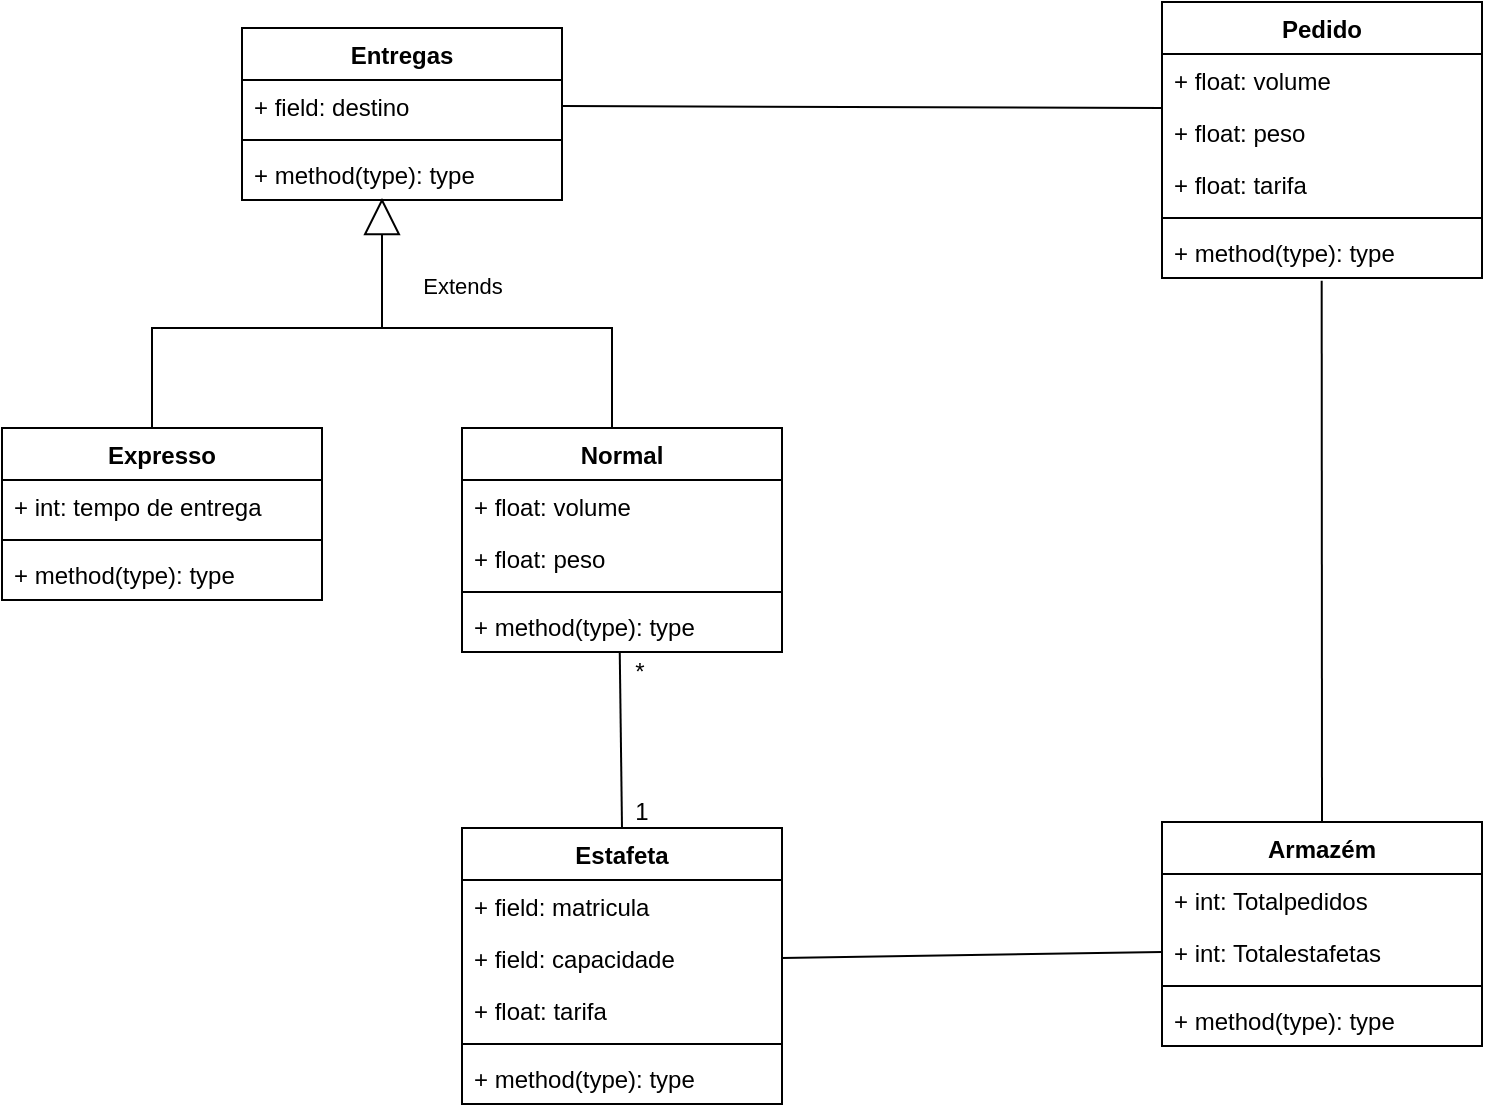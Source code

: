 <mxfile version="17.4.0" type="device"><diagram id="C5RBs43oDa-KdzZeNtuy" name="Page-1"><mxGraphModel dx="1635" dy="944" grid="1" gridSize="10" guides="1" tooltips="1" connect="1" arrows="1" fold="1" page="1" pageScale="1" pageWidth="827" pageHeight="1169" math="0" shadow="0"><root><mxCell id="WIyWlLk6GJQsqaUBKTNV-0"/><mxCell id="WIyWlLk6GJQsqaUBKTNV-1" parent="WIyWlLk6GJQsqaUBKTNV-0"/><mxCell id="1VhzgwtZWoN1v7OgEvMc-3" value="Extends" style="endArrow=block;endSize=16;endFill=0;html=1;rounded=0;exitX=0.5;exitY=0;exitDx=0;exitDy=0;entryX=0.5;entryY=1;entryDx=0;entryDy=0;" edge="1" parent="WIyWlLk6GJQsqaUBKTNV-1"><mxGeometry x="0.623" y="-40" width="160" relative="1" as="geometry"><mxPoint x="275" y="700" as="sourcePoint"/><mxPoint x="390" y="585" as="targetPoint"/><Array as="points"><mxPoint x="275" y="650"/><mxPoint x="390" y="650"/></Array><mxPoint as="offset"/></mxGeometry></mxCell><mxCell id="1VhzgwtZWoN1v7OgEvMc-9" value="" style="endArrow=none;html=1;rounded=0;entryX=0.5;entryY=0;entryDx=0;entryDy=0;" edge="1" parent="WIyWlLk6GJQsqaUBKTNV-1"><mxGeometry width="50" height="50" relative="1" as="geometry"><mxPoint x="390" y="650" as="sourcePoint"/><mxPoint x="505" y="700" as="targetPoint"/><Array as="points"><mxPoint x="505" y="650"/></Array></mxGeometry></mxCell><mxCell id="1VhzgwtZWoN1v7OgEvMc-10" value="Entregas" style="swimlane;fontStyle=1;align=center;verticalAlign=top;childLayout=stackLayout;horizontal=1;startSize=26;horizontalStack=0;resizeParent=1;resizeParentMax=0;resizeLast=0;collapsible=1;marginBottom=0;" vertex="1" parent="WIyWlLk6GJQsqaUBKTNV-1"><mxGeometry x="320" y="500" width="160" height="86" as="geometry"/></mxCell><mxCell id="1VhzgwtZWoN1v7OgEvMc-11" value="+ field: destino" style="text;strokeColor=none;fillColor=none;align=left;verticalAlign=top;spacingLeft=4;spacingRight=4;overflow=hidden;rotatable=0;points=[[0,0.5],[1,0.5]];portConstraint=eastwest;" vertex="1" parent="1VhzgwtZWoN1v7OgEvMc-10"><mxGeometry y="26" width="160" height="26" as="geometry"/></mxCell><mxCell id="1VhzgwtZWoN1v7OgEvMc-12" value="" style="line;strokeWidth=1;fillColor=none;align=left;verticalAlign=middle;spacingTop=-1;spacingLeft=3;spacingRight=3;rotatable=0;labelPosition=right;points=[];portConstraint=eastwest;" vertex="1" parent="1VhzgwtZWoN1v7OgEvMc-10"><mxGeometry y="52" width="160" height="8" as="geometry"/></mxCell><mxCell id="1VhzgwtZWoN1v7OgEvMc-13" value="+ method(type): type" style="text;strokeColor=none;fillColor=none;align=left;verticalAlign=top;spacingLeft=4;spacingRight=4;overflow=hidden;rotatable=0;points=[[0,0.5],[1,0.5]];portConstraint=eastwest;" vertex="1" parent="1VhzgwtZWoN1v7OgEvMc-10"><mxGeometry y="60" width="160" height="26" as="geometry"/></mxCell><mxCell id="1VhzgwtZWoN1v7OgEvMc-15" value="Expresso" style="swimlane;fontStyle=1;align=center;verticalAlign=top;childLayout=stackLayout;horizontal=1;startSize=26;horizontalStack=0;resizeParent=1;resizeParentMax=0;resizeLast=0;collapsible=1;marginBottom=0;" vertex="1" parent="WIyWlLk6GJQsqaUBKTNV-1"><mxGeometry x="200" y="700" width="160" height="86" as="geometry"/></mxCell><mxCell id="1VhzgwtZWoN1v7OgEvMc-16" value="+ int: tempo de entrega" style="text;strokeColor=none;fillColor=none;align=left;verticalAlign=top;spacingLeft=4;spacingRight=4;overflow=hidden;rotatable=0;points=[[0,0.5],[1,0.5]];portConstraint=eastwest;" vertex="1" parent="1VhzgwtZWoN1v7OgEvMc-15"><mxGeometry y="26" width="160" height="26" as="geometry"/></mxCell><mxCell id="1VhzgwtZWoN1v7OgEvMc-17" value="" style="line;strokeWidth=1;fillColor=none;align=left;verticalAlign=middle;spacingTop=-1;spacingLeft=3;spacingRight=3;rotatable=0;labelPosition=right;points=[];portConstraint=eastwest;" vertex="1" parent="1VhzgwtZWoN1v7OgEvMc-15"><mxGeometry y="52" width="160" height="8" as="geometry"/></mxCell><mxCell id="1VhzgwtZWoN1v7OgEvMc-18" value="+ method(type): type" style="text;strokeColor=none;fillColor=none;align=left;verticalAlign=top;spacingLeft=4;spacingRight=4;overflow=hidden;rotatable=0;points=[[0,0.5],[1,0.5]];portConstraint=eastwest;" vertex="1" parent="1VhzgwtZWoN1v7OgEvMc-15"><mxGeometry y="60" width="160" height="26" as="geometry"/></mxCell><mxCell id="1VhzgwtZWoN1v7OgEvMc-20" value="Normal" style="swimlane;fontStyle=1;align=center;verticalAlign=top;childLayout=stackLayout;horizontal=1;startSize=26;horizontalStack=0;resizeParent=1;resizeParentMax=0;resizeLast=0;collapsible=1;marginBottom=0;" vertex="1" parent="WIyWlLk6GJQsqaUBKTNV-1"><mxGeometry x="430" y="700" width="160" height="112" as="geometry"/></mxCell><mxCell id="1VhzgwtZWoN1v7OgEvMc-21" value="+ float: volume" style="text;strokeColor=none;fillColor=none;align=left;verticalAlign=top;spacingLeft=4;spacingRight=4;overflow=hidden;rotatable=0;points=[[0,0.5],[1,0.5]];portConstraint=eastwest;" vertex="1" parent="1VhzgwtZWoN1v7OgEvMc-20"><mxGeometry y="26" width="160" height="26" as="geometry"/></mxCell><mxCell id="1VhzgwtZWoN1v7OgEvMc-24" value="+ float: peso" style="text;strokeColor=none;fillColor=none;align=left;verticalAlign=top;spacingLeft=4;spacingRight=4;overflow=hidden;rotatable=0;points=[[0,0.5],[1,0.5]];portConstraint=eastwest;" vertex="1" parent="1VhzgwtZWoN1v7OgEvMc-20"><mxGeometry y="52" width="160" height="26" as="geometry"/></mxCell><mxCell id="1VhzgwtZWoN1v7OgEvMc-22" value="" style="line;strokeWidth=1;fillColor=none;align=left;verticalAlign=middle;spacingTop=-1;spacingLeft=3;spacingRight=3;rotatable=0;labelPosition=right;points=[];portConstraint=eastwest;" vertex="1" parent="1VhzgwtZWoN1v7OgEvMc-20"><mxGeometry y="78" width="160" height="8" as="geometry"/></mxCell><mxCell id="1VhzgwtZWoN1v7OgEvMc-23" value="+ method(type): type" style="text;strokeColor=none;fillColor=none;align=left;verticalAlign=top;spacingLeft=4;spacingRight=4;overflow=hidden;rotatable=0;points=[[0,0.5],[1,0.5]];portConstraint=eastwest;" vertex="1" parent="1VhzgwtZWoN1v7OgEvMc-20"><mxGeometry y="86" width="160" height="26" as="geometry"/></mxCell><mxCell id="1VhzgwtZWoN1v7OgEvMc-30" value="Estafeta" style="swimlane;fontStyle=1;align=center;verticalAlign=top;childLayout=stackLayout;horizontal=1;startSize=26;horizontalStack=0;resizeParent=1;resizeParentMax=0;resizeLast=0;collapsible=1;marginBottom=0;" vertex="1" parent="WIyWlLk6GJQsqaUBKTNV-1"><mxGeometry x="430" y="900" width="160" height="138" as="geometry"/></mxCell><mxCell id="1VhzgwtZWoN1v7OgEvMc-31" value="+ field: matricula" style="text;strokeColor=none;fillColor=none;align=left;verticalAlign=top;spacingLeft=4;spacingRight=4;overflow=hidden;rotatable=0;points=[[0,0.5],[1,0.5]];portConstraint=eastwest;" vertex="1" parent="1VhzgwtZWoN1v7OgEvMc-30"><mxGeometry y="26" width="160" height="26" as="geometry"/></mxCell><mxCell id="1VhzgwtZWoN1v7OgEvMc-39" value="+ field: capacidade" style="text;strokeColor=none;fillColor=none;align=left;verticalAlign=top;spacingLeft=4;spacingRight=4;overflow=hidden;rotatable=0;points=[[0,0.5],[1,0.5]];portConstraint=eastwest;" vertex="1" parent="1VhzgwtZWoN1v7OgEvMc-30"><mxGeometry y="52" width="160" height="26" as="geometry"/></mxCell><mxCell id="1VhzgwtZWoN1v7OgEvMc-40" value="+ float: tarifa" style="text;strokeColor=none;fillColor=none;align=left;verticalAlign=top;spacingLeft=4;spacingRight=4;overflow=hidden;rotatable=0;points=[[0,0.5],[1,0.5]];portConstraint=eastwest;" vertex="1" parent="1VhzgwtZWoN1v7OgEvMc-30"><mxGeometry y="78" width="160" height="26" as="geometry"/></mxCell><mxCell id="1VhzgwtZWoN1v7OgEvMc-32" value="" style="line;strokeWidth=1;fillColor=none;align=left;verticalAlign=middle;spacingTop=-1;spacingLeft=3;spacingRight=3;rotatable=0;labelPosition=right;points=[];portConstraint=eastwest;" vertex="1" parent="1VhzgwtZWoN1v7OgEvMc-30"><mxGeometry y="104" width="160" height="8" as="geometry"/></mxCell><mxCell id="1VhzgwtZWoN1v7OgEvMc-33" value="+ method(type): type" style="text;strokeColor=none;fillColor=none;align=left;verticalAlign=top;spacingLeft=4;spacingRight=4;overflow=hidden;rotatable=0;points=[[0,0.5],[1,0.5]];portConstraint=eastwest;" vertex="1" parent="1VhzgwtZWoN1v7OgEvMc-30"><mxGeometry y="112" width="160" height="26" as="geometry"/></mxCell><mxCell id="1VhzgwtZWoN1v7OgEvMc-35" value="" style="endArrow=none;html=1;rounded=0;exitX=0.5;exitY=0;exitDx=0;exitDy=0;entryX=0.493;entryY=1.014;entryDx=0;entryDy=0;entryPerimeter=0;" edge="1" parent="WIyWlLk6GJQsqaUBKTNV-1" source="1VhzgwtZWoN1v7OgEvMc-30" target="1VhzgwtZWoN1v7OgEvMc-23"><mxGeometry width="50" height="50" relative="1" as="geometry"><mxPoint x="500" y="860" as="sourcePoint"/><mxPoint x="550" y="810" as="targetPoint"/></mxGeometry></mxCell><mxCell id="1VhzgwtZWoN1v7OgEvMc-37" value="*" style="text;html=1;strokeColor=none;fillColor=none;align=center;verticalAlign=middle;whiteSpace=wrap;rounded=0;" vertex="1" parent="WIyWlLk6GJQsqaUBKTNV-1"><mxGeometry x="509" y="817" width="20" height="10" as="geometry"/></mxCell><mxCell id="1VhzgwtZWoN1v7OgEvMc-38" value="1" style="text;html=1;strokeColor=none;fillColor=none;align=center;verticalAlign=middle;whiteSpace=wrap;rounded=0;" vertex="1" parent="WIyWlLk6GJQsqaUBKTNV-1"><mxGeometry x="510" y="887" width="20" height="10" as="geometry"/></mxCell><mxCell id="1VhzgwtZWoN1v7OgEvMc-41" value="Pedido" style="swimlane;fontStyle=1;align=center;verticalAlign=top;childLayout=stackLayout;horizontal=1;startSize=26;horizontalStack=0;resizeParent=1;resizeParentMax=0;resizeLast=0;collapsible=1;marginBottom=0;" vertex="1" parent="WIyWlLk6GJQsqaUBKTNV-1"><mxGeometry x="780" y="487" width="160" height="138" as="geometry"/></mxCell><mxCell id="1VhzgwtZWoN1v7OgEvMc-42" value="+ float: volume" style="text;strokeColor=none;fillColor=none;align=left;verticalAlign=top;spacingLeft=4;spacingRight=4;overflow=hidden;rotatable=0;points=[[0,0.5],[1,0.5]];portConstraint=eastwest;" vertex="1" parent="1VhzgwtZWoN1v7OgEvMc-41"><mxGeometry y="26" width="160" height="26" as="geometry"/></mxCell><mxCell id="1VhzgwtZWoN1v7OgEvMc-43" value="+ float: peso" style="text;strokeColor=none;fillColor=none;align=left;verticalAlign=top;spacingLeft=4;spacingRight=4;overflow=hidden;rotatable=0;points=[[0,0.5],[1,0.5]];portConstraint=eastwest;" vertex="1" parent="1VhzgwtZWoN1v7OgEvMc-41"><mxGeometry y="52" width="160" height="26" as="geometry"/></mxCell><mxCell id="1VhzgwtZWoN1v7OgEvMc-48" value="+ float: tarifa" style="text;strokeColor=none;fillColor=none;align=left;verticalAlign=top;spacingLeft=4;spacingRight=4;overflow=hidden;rotatable=0;points=[[0,0.5],[1,0.5]];portConstraint=eastwest;" vertex="1" parent="1VhzgwtZWoN1v7OgEvMc-41"><mxGeometry y="78" width="160" height="26" as="geometry"/></mxCell><mxCell id="1VhzgwtZWoN1v7OgEvMc-45" value="" style="line;strokeWidth=1;fillColor=none;align=left;verticalAlign=middle;spacingTop=-1;spacingLeft=3;spacingRight=3;rotatable=0;labelPosition=right;points=[];portConstraint=eastwest;" vertex="1" parent="1VhzgwtZWoN1v7OgEvMc-41"><mxGeometry y="104" width="160" height="8" as="geometry"/></mxCell><mxCell id="1VhzgwtZWoN1v7OgEvMc-46" value="+ method(type): type" style="text;strokeColor=none;fillColor=none;align=left;verticalAlign=top;spacingLeft=4;spacingRight=4;overflow=hidden;rotatable=0;points=[[0,0.5],[1,0.5]];portConstraint=eastwest;" vertex="1" parent="1VhzgwtZWoN1v7OgEvMc-41"><mxGeometry y="112" width="160" height="26" as="geometry"/></mxCell><mxCell id="1VhzgwtZWoN1v7OgEvMc-47" value="" style="endArrow=none;html=1;rounded=0;exitX=1;exitY=0.5;exitDx=0;exitDy=0;" edge="1" parent="WIyWlLk6GJQsqaUBKTNV-1" source="1VhzgwtZWoN1v7OgEvMc-11"><mxGeometry width="50" height="50" relative="1" as="geometry"><mxPoint x="880" y="590" as="sourcePoint"/><mxPoint x="780" y="540" as="targetPoint"/></mxGeometry></mxCell><mxCell id="1VhzgwtZWoN1v7OgEvMc-49" value="Armazém" style="swimlane;fontStyle=1;align=center;verticalAlign=top;childLayout=stackLayout;horizontal=1;startSize=26;horizontalStack=0;resizeParent=1;resizeParentMax=0;resizeLast=0;collapsible=1;marginBottom=0;" vertex="1" parent="WIyWlLk6GJQsqaUBKTNV-1"><mxGeometry x="780" y="897" width="160" height="112" as="geometry"/></mxCell><mxCell id="1VhzgwtZWoN1v7OgEvMc-50" value="+ int: Totalpedidos" style="text;strokeColor=none;fillColor=none;align=left;verticalAlign=top;spacingLeft=4;spacingRight=4;overflow=hidden;rotatable=0;points=[[0,0.5],[1,0.5]];portConstraint=eastwest;" vertex="1" parent="1VhzgwtZWoN1v7OgEvMc-49"><mxGeometry y="26" width="160" height="26" as="geometry"/></mxCell><mxCell id="1VhzgwtZWoN1v7OgEvMc-57" value="+ int: Totalestafetas" style="text;strokeColor=none;fillColor=none;align=left;verticalAlign=top;spacingLeft=4;spacingRight=4;overflow=hidden;rotatable=0;points=[[0,0.5],[1,0.5]];portConstraint=eastwest;" vertex="1" parent="1VhzgwtZWoN1v7OgEvMc-49"><mxGeometry y="52" width="160" height="26" as="geometry"/></mxCell><mxCell id="1VhzgwtZWoN1v7OgEvMc-51" value="" style="line;strokeWidth=1;fillColor=none;align=left;verticalAlign=middle;spacingTop=-1;spacingLeft=3;spacingRight=3;rotatable=0;labelPosition=right;points=[];portConstraint=eastwest;" vertex="1" parent="1VhzgwtZWoN1v7OgEvMc-49"><mxGeometry y="78" width="160" height="8" as="geometry"/></mxCell><mxCell id="1VhzgwtZWoN1v7OgEvMc-52" value="+ method(type): type" style="text;strokeColor=none;fillColor=none;align=left;verticalAlign=top;spacingLeft=4;spacingRight=4;overflow=hidden;rotatable=0;points=[[0,0.5],[1,0.5]];portConstraint=eastwest;" vertex="1" parent="1VhzgwtZWoN1v7OgEvMc-49"><mxGeometry y="86" width="160" height="26" as="geometry"/></mxCell><mxCell id="1VhzgwtZWoN1v7OgEvMc-58" value="" style="endArrow=none;html=1;rounded=0;exitX=1;exitY=0.5;exitDx=0;exitDy=0;entryX=0;entryY=0.5;entryDx=0;entryDy=0;" edge="1" parent="WIyWlLk6GJQsqaUBKTNV-1" source="1VhzgwtZWoN1v7OgEvMc-39" target="1VhzgwtZWoN1v7OgEvMc-57"><mxGeometry width="50" height="50" relative="1" as="geometry"><mxPoint x="660" y="980" as="sourcePoint"/><mxPoint x="710" y="930" as="targetPoint"/></mxGeometry></mxCell><mxCell id="1VhzgwtZWoN1v7OgEvMc-59" value="" style="endArrow=none;html=1;rounded=0;exitX=0.5;exitY=0;exitDx=0;exitDy=0;entryX=0.499;entryY=1.052;entryDx=0;entryDy=0;entryPerimeter=0;" edge="1" parent="WIyWlLk6GJQsqaUBKTNV-1" source="1VhzgwtZWoN1v7OgEvMc-49" target="1VhzgwtZWoN1v7OgEvMc-46"><mxGeometry width="50" height="50" relative="1" as="geometry"><mxPoint x="770" y="815" as="sourcePoint"/><mxPoint x="960" y="812" as="targetPoint"/></mxGeometry></mxCell></root></mxGraphModel></diagram></mxfile>